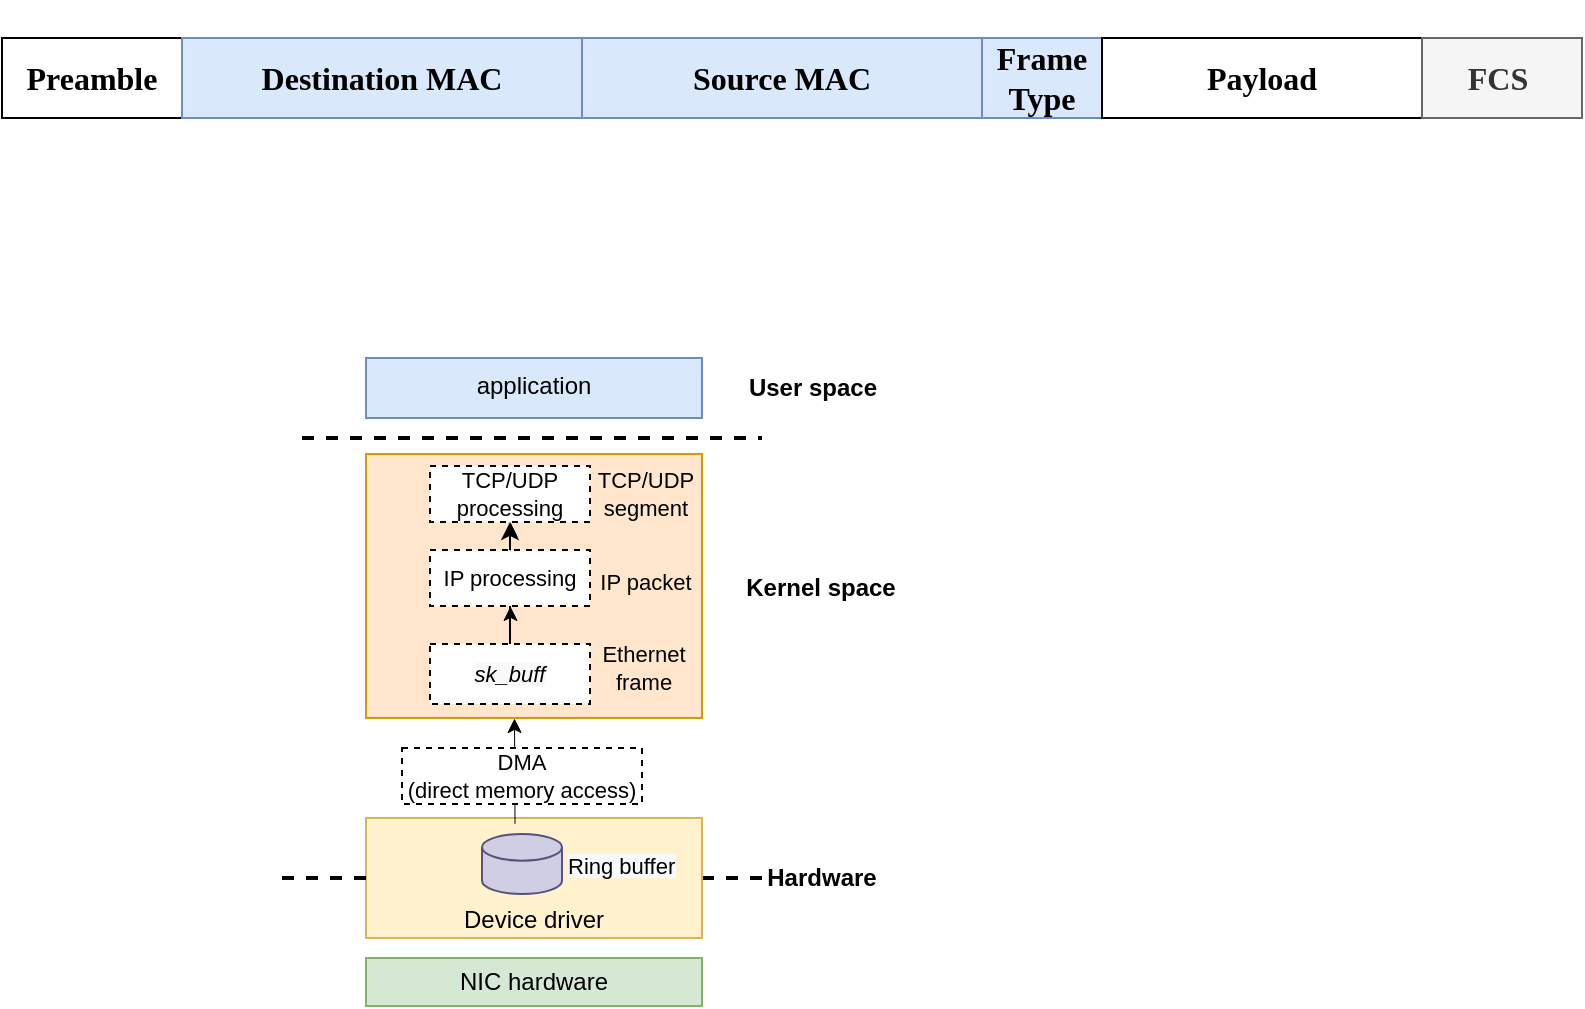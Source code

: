 <mxfile version="16.6.6" type="github">
  <diagram id="DJHwV8skvZSLPaq10q96" name="Page-1">
    <mxGraphModel dx="1209" dy="652" grid="1" gridSize="10" guides="1" tooltips="1" connect="1" arrows="1" fold="1" page="1" pageScale="1" pageWidth="850" pageHeight="1100" math="0" shadow="0">
      <root>
        <mxCell id="0" />
        <mxCell id="1" parent="0" />
        <mxCell id="PiHRLNnjZxn49eoiJa5--1" value="&#xa;&#xa;&lt;strong style=&quot;color: rgb(0, 0, 0); font-family: &amp;quot;times new roman&amp;quot;; font-size: medium; font-style: normal; letter-spacing: normal; text-align: left; text-indent: 0px; text-transform: none; word-spacing: 0px; background-color: rgb(255, 255, 255);&quot;&gt;Preamble&lt;/strong&gt;&#xa;&#xa;" style="rounded=0;whiteSpace=wrap;html=1;" parent="1" vertex="1">
          <mxGeometry x="10" y="200" width="90" height="40" as="geometry" />
        </mxCell>
        <mxCell id="PiHRLNnjZxn49eoiJa5--2" value="&lt;strong style=&quot;font-family: &amp;#34;times new roman&amp;#34; ; font-size: medium ; text-align: left ; background-color: rgb(218 , 232 , 252)&quot;&gt;Destination MAC&lt;/strong&gt;" style="rounded=0;whiteSpace=wrap;html=1;fillColor=#DAE8FC;strokeColor=#6C8EBF;" parent="1" vertex="1">
          <mxGeometry x="100" y="200" width="200" height="40" as="geometry" />
        </mxCell>
        <mxCell id="PiHRLNnjZxn49eoiJa5--3" value="&lt;strong style=&quot;font-family: &amp;#34;times new roman&amp;#34; ; font-size: medium ; text-align: left ; background-color: rgb(218 , 232 , 252)&quot;&gt;Source MAC&lt;/strong&gt;" style="rounded=0;whiteSpace=wrap;html=1;fillColor=#DAE8FC;strokeColor=#6C8EBF;" parent="1" vertex="1">
          <mxGeometry x="300" y="200" width="200" height="40" as="geometry" />
        </mxCell>
        <mxCell id="PiHRLNnjZxn49eoiJa5--4" value="&lt;strong style=&quot;font-family: &amp;#34;times new roman&amp;#34; ; font-size: medium ; text-align: left ; background-color: rgb(218 , 232 , 252)&quot;&gt;Frame Type&lt;/strong&gt;" style="rounded=0;whiteSpace=wrap;html=1;fillColor=#DAE8FC;strokeColor=#6C8EBF;" parent="1" vertex="1">
          <mxGeometry x="500" y="200" width="60" height="40" as="geometry" />
        </mxCell>
        <mxCell id="PiHRLNnjZxn49eoiJa5--5" value="&lt;strong style=&quot;font-family: &amp;#34;times new roman&amp;#34; ; font-size: medium ; text-align: left ; background-color: rgb(255 , 255 , 255)&quot;&gt;Payload&lt;/strong&gt;" style="rounded=0;whiteSpace=wrap;html=1;" parent="1" vertex="1">
          <mxGeometry x="560" y="200" width="160" height="40" as="geometry" />
        </mxCell>
        <mxCell id="PiHRLNnjZxn49eoiJa5--7" value="&lt;strong style=&quot;font-family: &amp;#34;times new roman&amp;#34; ; font-size: medium ; text-align: left ; background-color: rgb(245 , 245 , 245)&quot;&gt;FCS&amp;nbsp;&lt;/strong&gt;" style="rounded=0;whiteSpace=wrap;html=1;fillColor=#F5F5F5;strokeColor=#666666;fontColor=#333333;" parent="1" vertex="1">
          <mxGeometry x="720" y="200" width="80" height="40" as="geometry" />
        </mxCell>
        <mxCell id="32r4dVCeY46MRuZubLhG-2" value="" style="endArrow=none;dashed=1;html=1;rounded=0;startArrow=none;strokeWidth=2;exitX=1;exitY=0.5;exitDx=0;exitDy=0;" parent="1" source="32r4dVCeY46MRuZubLhG-7" edge="1">
          <mxGeometry width="50" height="50" relative="1" as="geometry">
            <mxPoint x="172" y="604" as="sourcePoint" />
            <mxPoint x="390" y="620" as="targetPoint" />
          </mxGeometry>
        </mxCell>
        <mxCell id="32r4dVCeY46MRuZubLhG-3" value="" style="endArrow=none;dashed=1;html=1;rounded=0;strokeWidth=2;" parent="1" edge="1">
          <mxGeometry width="50" height="50" relative="1" as="geometry">
            <mxPoint x="160" y="400" as="sourcePoint" />
            <mxPoint x="390" y="400" as="targetPoint" />
          </mxGeometry>
        </mxCell>
        <mxCell id="32r4dVCeY46MRuZubLhG-4" value="NIC hardware" style="rounded=0;whiteSpace=wrap;html=1;fillColor=#d5e8d4;strokeColor=#82b366;" parent="1" vertex="1">
          <mxGeometry x="192" y="660" width="168" height="24" as="geometry" />
        </mxCell>
        <mxCell id="32r4dVCeY46MRuZubLhG-5" value="" style="rounded=0;whiteSpace=wrap;html=1;verticalAlign=top;fillColor=#ffe6cc;strokeColor=#d79b00;" parent="1" vertex="1">
          <mxGeometry x="192" y="408" width="168" height="132" as="geometry" />
        </mxCell>
        <mxCell id="32r4dVCeY46MRuZubLhG-6" value="application" style="rounded=0;whiteSpace=wrap;html=1;verticalAlign=top;fillColor=#dae8fc;strokeColor=#6c8ebf;" parent="1" vertex="1">
          <mxGeometry x="192" y="360" width="168" height="30" as="geometry" />
        </mxCell>
        <mxCell id="32r4dVCeY46MRuZubLhG-7" value="Device driver" style="rounded=0;whiteSpace=wrap;html=1;verticalAlign=bottom;fillColor=#fff2cc;strokeColor=#d6b656;" parent="1" vertex="1">
          <mxGeometry x="192" y="590" width="168" height="60" as="geometry" />
        </mxCell>
        <mxCell id="32r4dVCeY46MRuZubLhG-8" value="" style="endArrow=none;dashed=1;html=1;rounded=0;strokeWidth=2;entryX=0;entryY=0.5;entryDx=0;entryDy=0;" parent="1" target="32r4dVCeY46MRuZubLhG-7" edge="1">
          <mxGeometry width="50" height="50" relative="1" as="geometry">
            <mxPoint x="150" y="620" as="sourcePoint" />
            <mxPoint x="372" y="604" as="targetPoint" />
          </mxGeometry>
        </mxCell>
        <mxCell id="32r4dVCeY46MRuZubLhG-9" value="Hardware" style="text;html=1;strokeColor=none;fillColor=none;align=center;verticalAlign=middle;whiteSpace=wrap;rounded=0;fontStyle=1" parent="1" vertex="1">
          <mxGeometry x="389.5" y="605" width="60" height="30" as="geometry" />
        </mxCell>
        <mxCell id="32r4dVCeY46MRuZubLhG-10" value="Kernel space" style="text;html=1;strokeColor=none;fillColor=none;align=center;verticalAlign=middle;whiteSpace=wrap;rounded=0;fontStyle=1" parent="1" vertex="1">
          <mxGeometry x="377" y="460" width="85" height="30" as="geometry" />
        </mxCell>
        <mxCell id="32r4dVCeY46MRuZubLhG-11" value="User space" style="text;html=1;strokeColor=none;fillColor=none;align=center;verticalAlign=middle;whiteSpace=wrap;rounded=0;fontStyle=1" parent="1" vertex="1">
          <mxGeometry x="373" y="360" width="85" height="30" as="geometry" />
        </mxCell>
        <mxCell id="32r4dVCeY46MRuZubLhG-15" value="Ethernet frame" style="text;html=1;strokeColor=none;fillColor=none;align=center;verticalAlign=middle;whiteSpace=wrap;rounded=0;fontSize=11;" parent="1" vertex="1">
          <mxGeometry x="296" y="500" width="70" height="30" as="geometry" />
        </mxCell>
        <mxCell id="32r4dVCeY46MRuZubLhG-16" value="IP packet" style="text;html=1;strokeColor=none;fillColor=none;align=center;verticalAlign=middle;whiteSpace=wrap;rounded=0;fontSize=11;" parent="1" vertex="1">
          <mxGeometry x="297" y="457" width="70" height="30" as="geometry" />
        </mxCell>
        <mxCell id="32r4dVCeY46MRuZubLhG-17" value="TCP/UDP segment" style="text;html=1;strokeColor=none;fillColor=none;align=center;verticalAlign=middle;whiteSpace=wrap;rounded=0;fontSize=11;" parent="1" vertex="1">
          <mxGeometry x="297" y="413" width="70" height="30" as="geometry" />
        </mxCell>
        <mxCell id="34Yz2Y7QSDBdlpTuq_AG-3" value="" style="edgeStyle=orthogonalEdgeStyle;rounded=0;orthogonalLoop=1;jettySize=auto;html=1;" edge="1" parent="1" source="32r4dVCeY46MRuZubLhG-21" target="32r4dVCeY46MRuZubLhG-28">
          <mxGeometry relative="1" as="geometry" />
        </mxCell>
        <mxCell id="32r4dVCeY46MRuZubLhG-21" value="&lt;span style=&quot;color: rgb(0, 0, 0); font-family: helvetica; font-size: 11px; font-weight: 400; letter-spacing: normal; text-indent: 0px; text-transform: none; word-spacing: 0px; background-color: rgb(248, 249, 250); display: inline; float: none;&quot;&gt;sk_buff&lt;/span&gt;" style="text;whiteSpace=wrap;html=1;fontSize=11;align=center;dashed=1;strokeColor=default;fillColor=default;verticalAlign=middle;fontStyle=2" parent="1" vertex="1">
          <mxGeometry x="224" y="503" width="80" height="30" as="geometry" />
        </mxCell>
        <mxCell id="32r4dVCeY46MRuZubLhG-27" value="IP processing" style="rounded=0;whiteSpace=wrap;html=1;verticalAlign=middle;dashed=1;fontSize=11;" parent="1" vertex="1">
          <mxGeometry x="224" y="456" width="80" height="28" as="geometry" />
        </mxCell>
        <mxCell id="32r4dVCeY46MRuZubLhG-28" value="TCP/UDP processing" style="rounded=0;whiteSpace=wrap;html=1;verticalAlign=middle;dashed=1;fontSize=11;" parent="1" vertex="1">
          <mxGeometry x="224" y="414" width="80" height="28" as="geometry" />
        </mxCell>
        <mxCell id="32r4dVCeY46MRuZubLhG-31" value="" style="endArrow=classic;html=1;rounded=0;fontSize=11;strokeWidth=0.5;exitX=0.5;exitY=0;exitDx=0;exitDy=0;exitPerimeter=0;entryX=0.5;entryY=1;entryDx=0;entryDy=0;" parent="1" target="32r4dVCeY46MRuZubLhG-27" edge="1">
          <mxGeometry width="50" height="50" relative="1" as="geometry">
            <mxPoint x="264" y="496" as="sourcePoint" />
            <mxPoint x="450" y="480" as="targetPoint" />
          </mxGeometry>
        </mxCell>
        <mxCell id="32r4dVCeY46MRuZubLhG-32" value="" style="endArrow=classic;html=1;rounded=0;fontSize=11;strokeWidth=0.5;exitX=0.5;exitY=0;exitDx=0;exitDy=0;entryX=0.5;entryY=1;entryDx=0;entryDy=0;" parent="1" source="32r4dVCeY46MRuZubLhG-27" target="32r4dVCeY46MRuZubLhG-28" edge="1">
          <mxGeometry width="50" height="50" relative="1" as="geometry">
            <mxPoint x="400" y="530" as="sourcePoint" />
            <mxPoint x="450" y="480" as="targetPoint" />
          </mxGeometry>
        </mxCell>
        <mxCell id="32r4dVCeY46MRuZubLhG-33" value="" style="endArrow=classic;html=1;rounded=0;fontSize=11;strokeWidth=0.5;exitX=0.442;exitY=0.044;exitDx=0;exitDy=0;exitPerimeter=0;" parent="1" source="32r4dVCeY46MRuZubLhG-7" edge="1">
          <mxGeometry width="50" height="50" relative="1" as="geometry">
            <mxPoint x="400" y="530" as="sourcePoint" />
            <mxPoint x="266" y="540" as="targetPoint" />
          </mxGeometry>
        </mxCell>
        <mxCell id="32r4dVCeY46MRuZubLhG-34" value="DMA&lt;br&gt;(direct memory access)" style="rounded=0;whiteSpace=wrap;html=1;verticalAlign=middle;dashed=1;fontSize=11;" parent="1" vertex="1">
          <mxGeometry x="210" y="555" width="120" height="28" as="geometry" />
        </mxCell>
        <mxCell id="34Yz2Y7QSDBdlpTuq_AG-1" value="" style="shape=cylinder3;whiteSpace=wrap;html=1;boundedLbl=1;backgroundOutline=1;size=6.667;labelBackgroundColor=#CCCCFF;fillColor=#d0cee2;strokeColor=#56517e;" vertex="1" parent="1">
          <mxGeometry x="250" y="598" width="40" height="30" as="geometry" />
        </mxCell>
        <mxCell id="34Yz2Y7QSDBdlpTuq_AG-2" value="&lt;span style=&quot;color: rgb(0, 0, 0); font-family: helvetica; font-size: 11px; font-style: normal; font-weight: 400; letter-spacing: normal; text-align: center; text-indent: 0px; text-transform: none; word-spacing: 0px; background-color: rgb(248, 249, 250); display: inline; float: none;&quot;&gt;Ring buffer&lt;/span&gt;" style="text;whiteSpace=wrap;html=1;fontSize=11;" vertex="1" parent="1">
          <mxGeometry x="291" y="601" width="80" height="30" as="geometry" />
        </mxCell>
      </root>
    </mxGraphModel>
  </diagram>
</mxfile>
